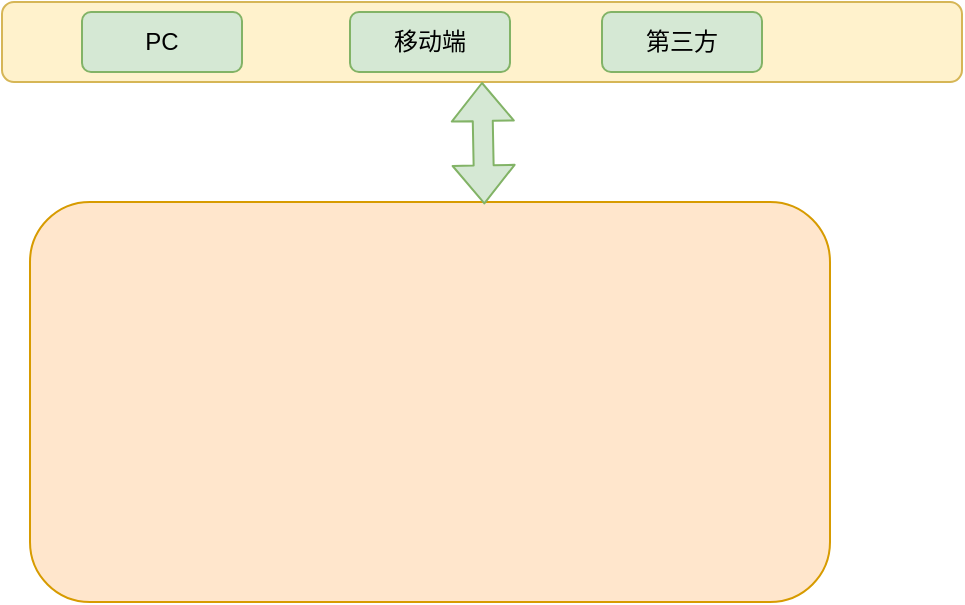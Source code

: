 <mxfile version="12.9.4" type="github"><diagram id="9DSD44EiL1zM0zoMfaHi" name="Page-1"><mxGraphModel dx="867" dy="528" grid="1" gridSize="10" guides="1" tooltips="1" connect="1" arrows="1" fold="1" page="1" pageScale="1" pageWidth="827" pageHeight="1169" math="0" shadow="0"><root><mxCell id="0"/><mxCell id="1" parent="0"/><mxCell id="5IehXUCwcUDqPiWsVBqS-1" value="" style="rounded=1;whiteSpace=wrap;html=1;fillColor=#fff2cc;strokeColor=#d6b656;" vertex="1" parent="1"><mxGeometry x="160" y="340" width="480" height="40" as="geometry"/></mxCell><mxCell id="5IehXUCwcUDqPiWsVBqS-2" value="PC" style="rounded=1;whiteSpace=wrap;html=1;fillColor=#d5e8d4;strokeColor=#82b366;" vertex="1" parent="1"><mxGeometry x="200" y="345" width="80" height="30" as="geometry"/></mxCell><mxCell id="5IehXUCwcUDqPiWsVBqS-3" value="移动端" style="rounded=1;whiteSpace=wrap;html=1;fillColor=#d5e8d4;strokeColor=#82b366;" vertex="1" parent="1"><mxGeometry x="334" y="345" width="80" height="30" as="geometry"/></mxCell><mxCell id="5IehXUCwcUDqPiWsVBqS-4" value="第三方" style="rounded=1;whiteSpace=wrap;html=1;fillColor=#d5e8d4;strokeColor=#82b366;" vertex="1" parent="1"><mxGeometry x="460" y="345" width="80" height="30" as="geometry"/></mxCell><mxCell id="5IehXUCwcUDqPiWsVBqS-5" value="" style="rounded=1;whiteSpace=wrap;html=1;fillColor=#ffe6cc;strokeColor=#d79b00;" vertex="1" parent="1"><mxGeometry x="174" y="440" width="400" height="200" as="geometry"/></mxCell><mxCell id="5IehXUCwcUDqPiWsVBqS-6" value="" style="shape=flexArrow;endArrow=classic;startArrow=classic;html=1;entryX=0.5;entryY=1;entryDx=0;entryDy=0;exitX=0.568;exitY=0.006;exitDx=0;exitDy=0;exitPerimeter=0;fillColor=#d5e8d4;strokeColor=#82b366;" edge="1" parent="1" source="5IehXUCwcUDqPiWsVBqS-5" target="5IehXUCwcUDqPiWsVBqS-1"><mxGeometry width="50" height="50" relative="1" as="geometry"><mxPoint x="349" y="450" as="sourcePoint"/><mxPoint x="399" y="400" as="targetPoint"/></mxGeometry></mxCell></root></mxGraphModel></diagram></mxfile>